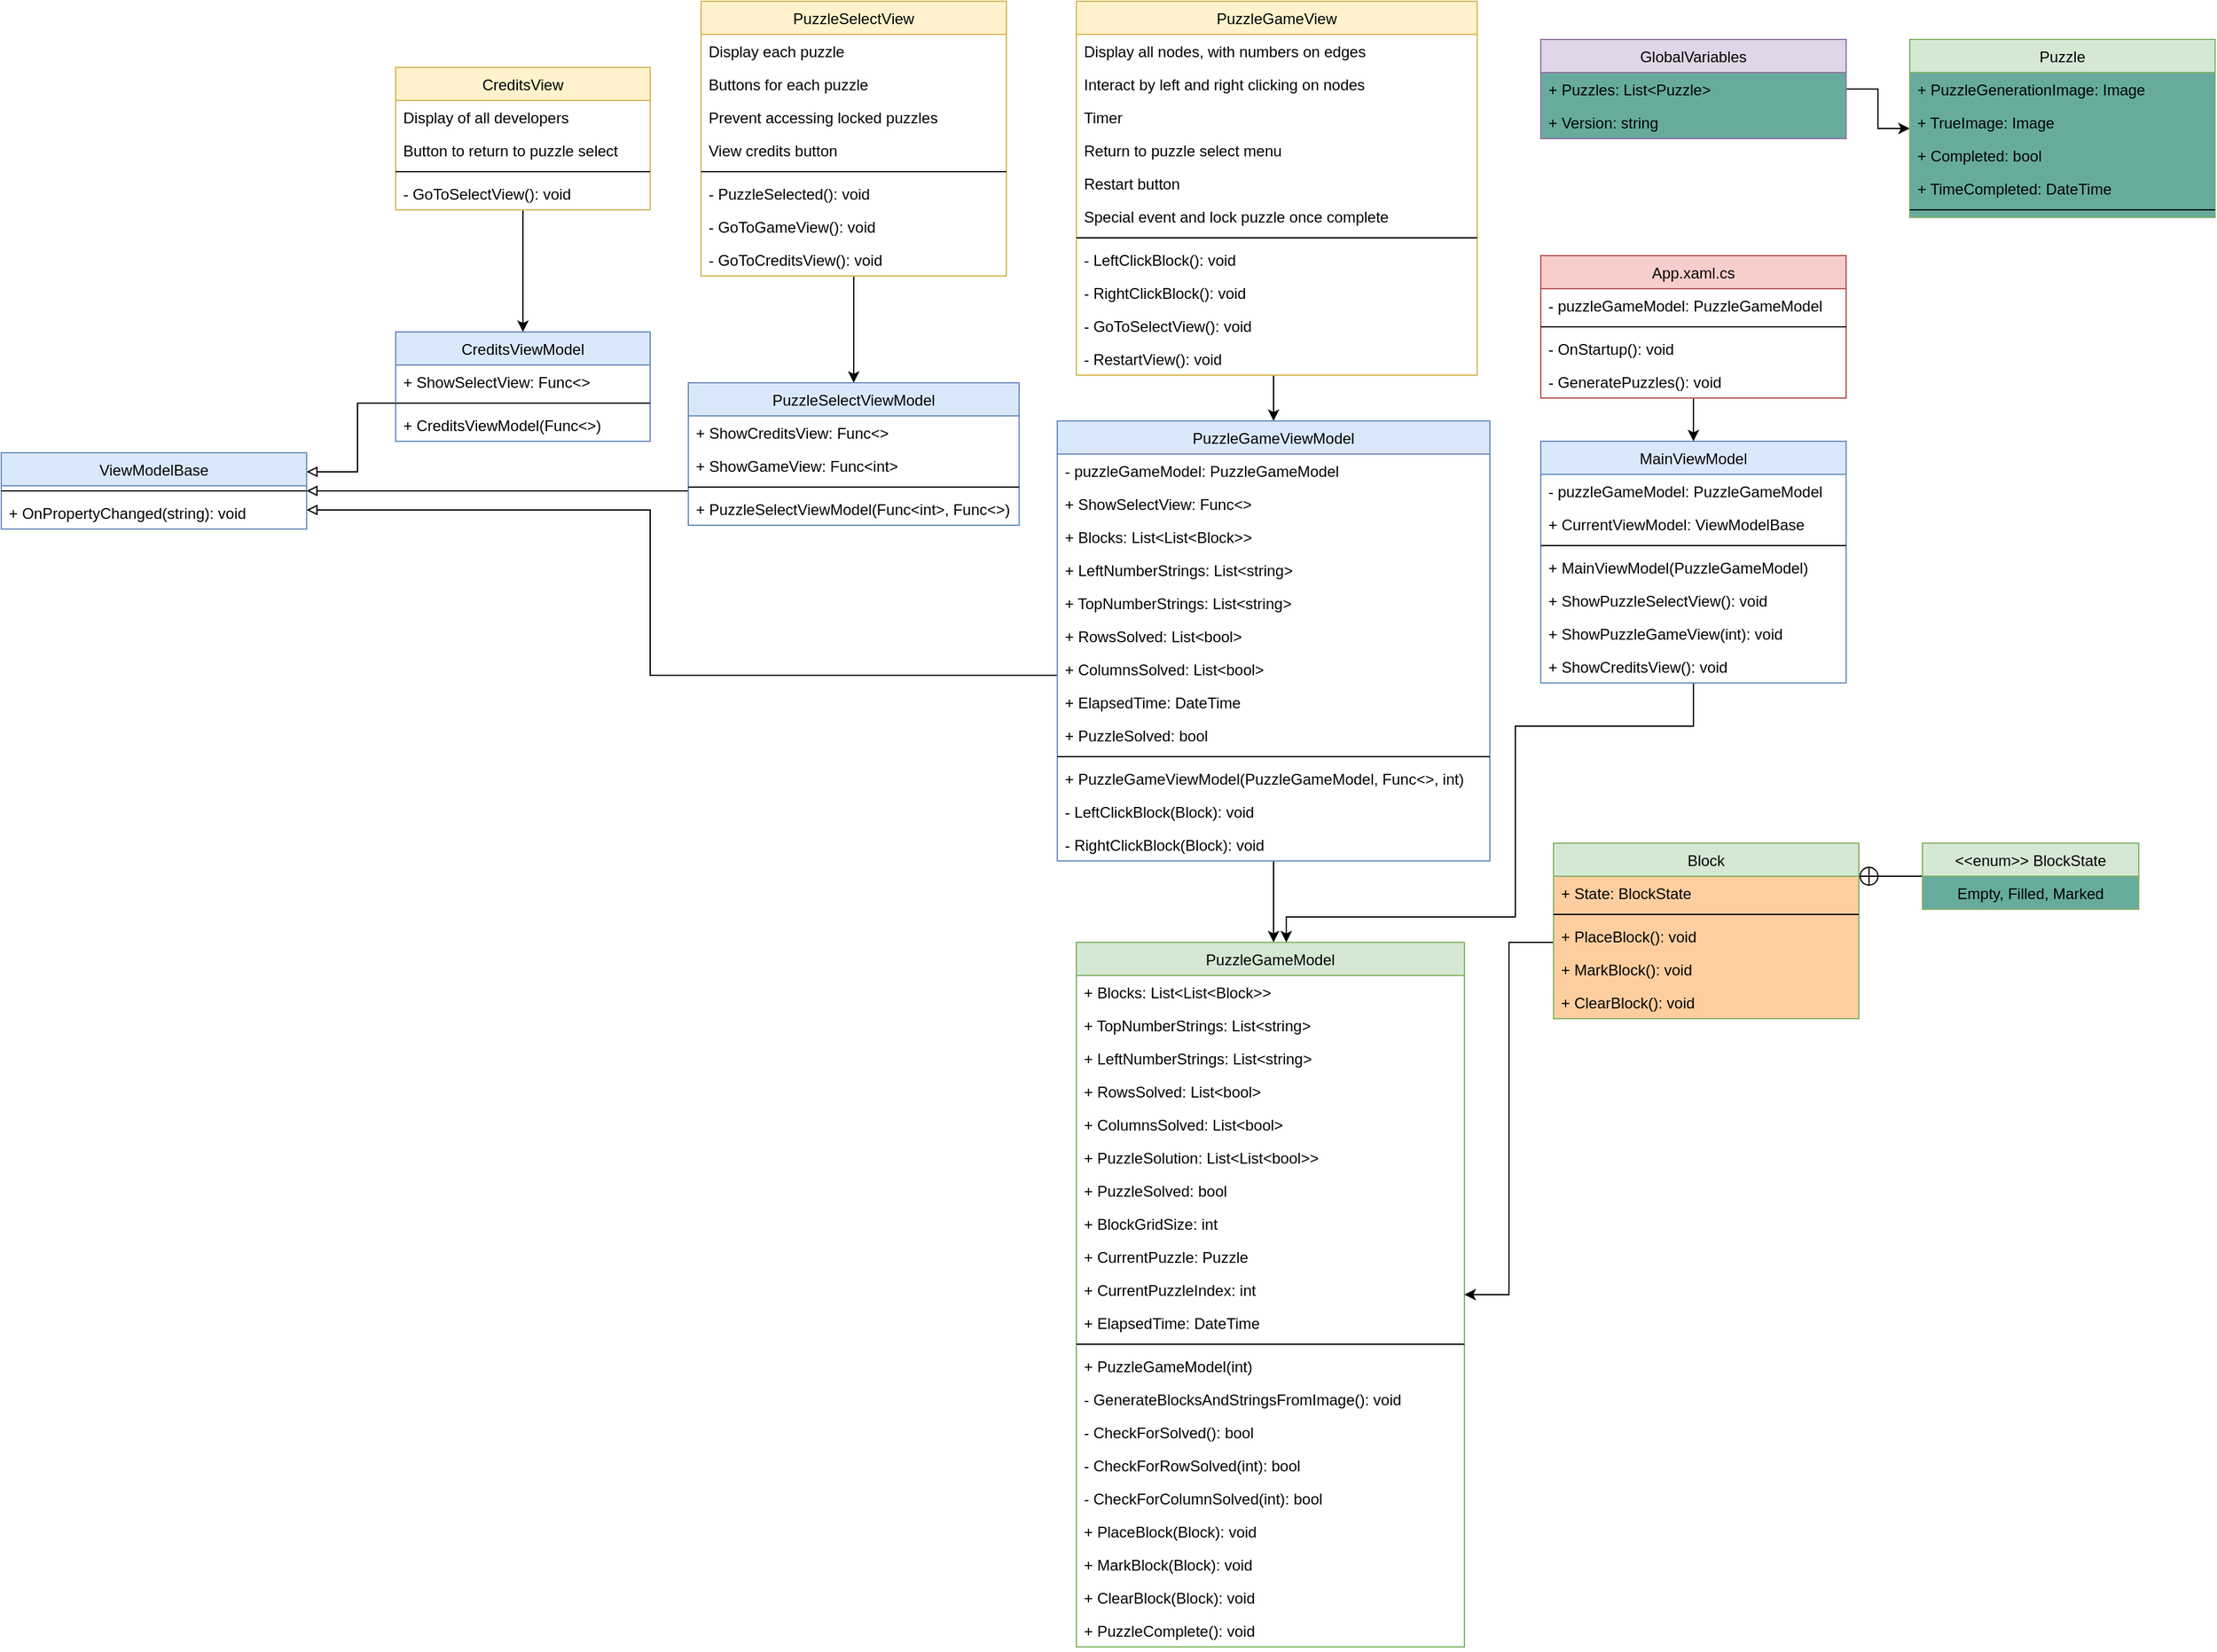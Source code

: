 <mxfile version="14.1.8" type="device"><diagram id="C5RBs43oDa-KdzZeNtuy" name="Page-1"><mxGraphModel dx="2760" dy="863" grid="1" gridSize="10" guides="1" tooltips="1" connect="1" arrows="1" fold="1" page="1" pageScale="1" pageWidth="1400" pageHeight="850" math="0" shadow="0"><root><mxCell id="WIyWlLk6GJQsqaUBKTNV-0"/><mxCell id="WIyWlLk6GJQsqaUBKTNV-1" parent="WIyWlLk6GJQsqaUBKTNV-0"/><mxCell id="A2Olrte9TeR_grcELRQv-78" style="edgeStyle=orthogonalEdgeStyle;rounded=0;orthogonalLoop=1;jettySize=auto;html=1;endArrow=classic;endFill=1;fontColor=#000000;" parent="WIyWlLk6GJQsqaUBKTNV-1" source="zkfFHV4jXpPFQw0GAbJ--17" target="A2Olrte9TeR_grcELRQv-28" edge="1"><mxGeometry relative="1" as="geometry"/></mxCell><mxCell id="zkfFHV4jXpPFQw0GAbJ--17" value="PuzzleSelectView" style="swimlane;fontStyle=0;align=center;verticalAlign=top;childLayout=stackLayout;horizontal=1;startSize=26;horizontalStack=0;resizeParent=1;resizeLast=0;collapsible=1;marginBottom=0;rounded=0;shadow=0;strokeWidth=1;fillColor=#fff2cc;strokeColor=#d6b656;swimlaneFillColor=#FFFFFF;fontColor=#000000;" parent="WIyWlLk6GJQsqaUBKTNV-1" vertex="1"><mxGeometry x="280" y="10" width="240" height="216" as="geometry"><mxRectangle x="550" y="140" width="160" height="26" as="alternateBounds"/></mxGeometry></mxCell><mxCell id="A2Olrte9TeR_grcELRQv-19" value="Display each puzzle" style="text;align=left;verticalAlign=top;spacingLeft=4;spacingRight=4;overflow=hidden;rotatable=0;points=[[0,0.5],[1,0.5]];portConstraint=eastwest;rounded=0;shadow=0;html=0;fontColor=#000000;" parent="zkfFHV4jXpPFQw0GAbJ--17" vertex="1"><mxGeometry y="26" width="240" height="26" as="geometry"/></mxCell><mxCell id="zkfFHV4jXpPFQw0GAbJ--22" value="Buttons for each puzzle" style="text;align=left;verticalAlign=top;spacingLeft=4;spacingRight=4;overflow=hidden;rotatable=0;points=[[0,0.5],[1,0.5]];portConstraint=eastwest;rounded=0;shadow=0;html=0;fontColor=#000000;" parent="zkfFHV4jXpPFQw0GAbJ--17" vertex="1"><mxGeometry y="52" width="240" height="26" as="geometry"/></mxCell><mxCell id="A2Olrte9TeR_grcELRQv-10" value="Prevent accessing locked puzzles" style="text;align=left;verticalAlign=top;spacingLeft=4;spacingRight=4;overflow=hidden;rotatable=0;points=[[0,0.5],[1,0.5]];portConstraint=eastwest;rounded=0;shadow=0;html=0;fontColor=#000000;" parent="zkfFHV4jXpPFQw0GAbJ--17" vertex="1"><mxGeometry y="78" width="240" height="26" as="geometry"/></mxCell><mxCell id="A2Olrte9TeR_grcELRQv-9" value="View credits button" style="text;align=left;verticalAlign=top;spacingLeft=4;spacingRight=4;overflow=hidden;rotatable=0;points=[[0,0.5],[1,0.5]];portConstraint=eastwest;rounded=0;shadow=0;html=0;fontColor=#000000;" parent="zkfFHV4jXpPFQw0GAbJ--17" vertex="1"><mxGeometry y="104" width="240" height="26" as="geometry"/></mxCell><mxCell id="zkfFHV4jXpPFQw0GAbJ--23" value="" style="line;html=1;strokeWidth=1;align=left;verticalAlign=middle;spacingTop=-1;spacingLeft=3;spacingRight=3;rotatable=0;labelPosition=right;points=[];portConstraint=eastwest;fontColor=#000000;" parent="zkfFHV4jXpPFQw0GAbJ--17" vertex="1"><mxGeometry y="130" width="240" height="8" as="geometry"/></mxCell><mxCell id="A2Olrte9TeR_grcELRQv-31" value="- PuzzleSelected(): void" style="text;align=left;verticalAlign=top;spacingLeft=4;spacingRight=4;overflow=hidden;rotatable=0;points=[[0,0.5],[1,0.5]];portConstraint=eastwest;rounded=0;shadow=0;html=0;fontColor=#000000;" parent="zkfFHV4jXpPFQw0GAbJ--17" vertex="1"><mxGeometry y="138" width="240" height="26" as="geometry"/></mxCell><mxCell id="FOwEq_T3VrUJt2BuHE4M-60" value="- GoToGameView(): void" style="text;align=left;verticalAlign=top;spacingLeft=4;spacingRight=4;overflow=hidden;rotatable=0;points=[[0,0.5],[1,0.5]];portConstraint=eastwest;rounded=0;shadow=0;html=0;fontColor=#000000;" vertex="1" parent="zkfFHV4jXpPFQw0GAbJ--17"><mxGeometry y="164" width="240" height="26" as="geometry"/></mxCell><mxCell id="FOwEq_T3VrUJt2BuHE4M-59" value="- GoToCreditsView(): void" style="text;align=left;verticalAlign=top;spacingLeft=4;spacingRight=4;overflow=hidden;rotatable=0;points=[[0,0.5],[1,0.5]];portConstraint=eastwest;rounded=0;shadow=0;html=0;fontColor=#000000;" vertex="1" parent="zkfFHV4jXpPFQw0GAbJ--17"><mxGeometry y="190" width="240" height="26" as="geometry"/></mxCell><mxCell id="FOwEq_T3VrUJt2BuHE4M-18" style="edgeStyle=orthogonalEdgeStyle;rounded=0;orthogonalLoop=1;jettySize=auto;html=1;entryX=1;entryY=0.25;entryDx=0;entryDy=0;endArrow=block;endFill=0;" edge="1" parent="WIyWlLk6GJQsqaUBKTNV-1" source="A2Olrte9TeR_grcELRQv-0" target="FOwEq_T3VrUJt2BuHE4M-5"><mxGeometry relative="1" as="geometry"><Array as="points"><mxPoint x="10" y="326"/><mxPoint x="10" y="380"/></Array></mxGeometry></mxCell><mxCell id="A2Olrte9TeR_grcELRQv-0" value="CreditsViewModel" style="swimlane;fontStyle=0;align=center;verticalAlign=top;childLayout=stackLayout;horizontal=1;startSize=26;horizontalStack=0;resizeParent=1;resizeLast=0;collapsible=1;marginBottom=0;rounded=0;shadow=0;strokeWidth=1;fillColor=#dae8fc;strokeColor=#6c8ebf;swimlaneFillColor=#FFFFFF;fontColor=#000000;" parent="WIyWlLk6GJQsqaUBKTNV-1" vertex="1"><mxGeometry x="40" y="270" width="200" height="86" as="geometry"><mxRectangle x="550" y="140" width="160" height="26" as="alternateBounds"/></mxGeometry></mxCell><mxCell id="FOwEq_T3VrUJt2BuHE4M-63" value="+ ShowSelectView: Func&lt;&gt;" style="text;align=left;verticalAlign=top;spacingLeft=4;spacingRight=4;overflow=hidden;rotatable=0;points=[[0,0.5],[1,0.5]];portConstraint=eastwest;rounded=0;shadow=0;html=0;fontColor=#000000;" vertex="1" parent="A2Olrte9TeR_grcELRQv-0"><mxGeometry y="26" width="200" height="26" as="geometry"/></mxCell><mxCell id="A2Olrte9TeR_grcELRQv-6" value="" style="line;html=1;strokeWidth=1;align=left;verticalAlign=middle;spacingTop=-1;spacingLeft=3;spacingRight=3;rotatable=0;labelPosition=right;points=[];portConstraint=eastwest;fontColor=#000000;" parent="A2Olrte9TeR_grcELRQv-0" vertex="1"><mxGeometry y="52" width="200" height="8" as="geometry"/></mxCell><mxCell id="FOwEq_T3VrUJt2BuHE4M-41" value="+ CreditsViewModel(Func&lt;&gt;)" style="text;align=left;verticalAlign=top;spacingLeft=4;spacingRight=4;overflow=hidden;rotatable=0;points=[[0,0.5],[1,0.5]];portConstraint=eastwest;rounded=0;shadow=0;html=0;fontColor=#000000;" vertex="1" parent="A2Olrte9TeR_grcELRQv-0"><mxGeometry y="60" width="200" height="26" as="geometry"/></mxCell><mxCell id="A2Olrte9TeR_grcELRQv-77" style="edgeStyle=orthogonalEdgeStyle;rounded=0;orthogonalLoop=1;jettySize=auto;html=1;endArrow=classic;endFill=1;fontColor=#000000;" parent="WIyWlLk6GJQsqaUBKTNV-1" source="A2Olrte9TeR_grcELRQv-12" target="A2Olrte9TeR_grcELRQv-0" edge="1"><mxGeometry relative="1" as="geometry"/></mxCell><mxCell id="A2Olrte9TeR_grcELRQv-12" value="CreditsView" style="swimlane;fontStyle=0;align=center;verticalAlign=top;childLayout=stackLayout;horizontal=1;startSize=26;horizontalStack=0;resizeParent=1;resizeLast=0;collapsible=1;marginBottom=0;rounded=0;shadow=0;strokeWidth=1;fillColor=#fff2cc;strokeColor=#d6b656;swimlaneFillColor=#FFFFFF;fontColor=#000000;" parent="WIyWlLk6GJQsqaUBKTNV-1" vertex="1"><mxGeometry x="40" y="62" width="200" height="112" as="geometry"><mxRectangle x="550" y="140" width="160" height="26" as="alternateBounds"/></mxGeometry></mxCell><mxCell id="A2Olrte9TeR_grcELRQv-18" value="Display of all developers" style="text;align=left;verticalAlign=top;spacingLeft=4;spacingRight=4;overflow=hidden;rotatable=0;points=[[0,0.5],[1,0.5]];portConstraint=eastwest;rounded=0;shadow=0;html=0;fontColor=#000000;" parent="A2Olrte9TeR_grcELRQv-12" vertex="1"><mxGeometry y="26" width="200" height="26" as="geometry"/></mxCell><mxCell id="A2Olrte9TeR_grcELRQv-13" value="Button to return to puzzle select" style="text;align=left;verticalAlign=top;spacingLeft=4;spacingRight=4;overflow=hidden;rotatable=0;points=[[0,0.5],[1,0.5]];portConstraint=eastwest;rounded=0;shadow=0;html=0;fontColor=#000000;" parent="A2Olrte9TeR_grcELRQv-12" vertex="1"><mxGeometry y="52" width="200" height="26" as="geometry"/></mxCell><mxCell id="A2Olrte9TeR_grcELRQv-17" value="" style="line;html=1;strokeWidth=1;align=left;verticalAlign=middle;spacingTop=-1;spacingLeft=3;spacingRight=3;rotatable=0;labelPosition=right;points=[];portConstraint=eastwest;fontColor=#000000;" parent="A2Olrte9TeR_grcELRQv-12" vertex="1"><mxGeometry y="78" width="200" height="8" as="geometry"/></mxCell><mxCell id="FOwEq_T3VrUJt2BuHE4M-58" value="- GoToSelectView(): void" style="text;align=left;verticalAlign=top;spacingLeft=4;spacingRight=4;overflow=hidden;rotatable=0;points=[[0,0.5],[1,0.5]];portConstraint=eastwest;rounded=0;shadow=0;html=0;fontColor=#000000;" vertex="1" parent="A2Olrte9TeR_grcELRQv-12"><mxGeometry y="86" width="200" height="26" as="geometry"/></mxCell><mxCell id="A2Olrte9TeR_grcELRQv-74" style="edgeStyle=orthogonalEdgeStyle;rounded=0;orthogonalLoop=1;jettySize=auto;html=1;endArrow=classic;endFill=1;fontColor=#000000;" parent="WIyWlLk6GJQsqaUBKTNV-1" source="A2Olrte9TeR_grcELRQv-20" target="A2Olrte9TeR_grcELRQv-34" edge="1"><mxGeometry relative="1" as="geometry"><Array as="points"><mxPoint x="730" y="320"/><mxPoint x="730" y="320"/></Array></mxGeometry></mxCell><mxCell id="A2Olrte9TeR_grcELRQv-20" value="PuzzleGameView" style="swimlane;fontStyle=0;align=center;verticalAlign=top;childLayout=stackLayout;horizontal=1;startSize=26;horizontalStack=0;resizeParent=1;resizeLast=0;collapsible=1;marginBottom=0;rounded=0;shadow=0;strokeWidth=1;fillColor=#fff2cc;strokeColor=#d6b656;swimlaneFillColor=#FFFFFF;fontColor=#000000;" parent="WIyWlLk6GJQsqaUBKTNV-1" vertex="1"><mxGeometry x="575" y="10" width="315" height="294" as="geometry"><mxRectangle x="550" y="140" width="160" height="26" as="alternateBounds"/></mxGeometry></mxCell><mxCell id="A2Olrte9TeR_grcELRQv-21" value="Display all nodes, with numbers on edges" style="text;align=left;verticalAlign=top;spacingLeft=4;spacingRight=4;overflow=hidden;rotatable=0;points=[[0,0.5],[1,0.5]];portConstraint=eastwest;rounded=0;shadow=0;html=0;fontColor=#000000;" parent="A2Olrte9TeR_grcELRQv-20" vertex="1"><mxGeometry y="26" width="315" height="26" as="geometry"/></mxCell><mxCell id="A2Olrte9TeR_grcELRQv-22" value="Interact by left and right clicking on nodes" style="text;align=left;verticalAlign=top;spacingLeft=4;spacingRight=4;overflow=hidden;rotatable=0;points=[[0,0.5],[1,0.5]];portConstraint=eastwest;rounded=0;shadow=0;html=0;fontColor=#000000;" parent="A2Olrte9TeR_grcELRQv-20" vertex="1"><mxGeometry y="52" width="315" height="26" as="geometry"/></mxCell><mxCell id="A2Olrte9TeR_grcELRQv-23" value="Timer" style="text;align=left;verticalAlign=top;spacingLeft=4;spacingRight=4;overflow=hidden;rotatable=0;points=[[0,0.5],[1,0.5]];portConstraint=eastwest;rounded=0;shadow=0;html=0;fontColor=#000000;" parent="A2Olrte9TeR_grcELRQv-20" vertex="1"><mxGeometry y="78" width="315" height="26" as="geometry"/></mxCell><mxCell id="A2Olrte9TeR_grcELRQv-24" value="Return to puzzle select menu" style="text;align=left;verticalAlign=top;spacingLeft=4;spacingRight=4;overflow=hidden;rotatable=0;points=[[0,0.5],[1,0.5]];portConstraint=eastwest;rounded=0;shadow=0;html=0;fontColor=#000000;" parent="A2Olrte9TeR_grcELRQv-20" vertex="1"><mxGeometry y="104" width="315" height="26" as="geometry"/></mxCell><mxCell id="A2Olrte9TeR_grcELRQv-25" value="Restart button" style="text;align=left;verticalAlign=top;spacingLeft=4;spacingRight=4;overflow=hidden;rotatable=0;points=[[0,0.5],[1,0.5]];portConstraint=eastwest;rounded=0;shadow=0;html=0;fontColor=#000000;" parent="A2Olrte9TeR_grcELRQv-20" vertex="1"><mxGeometry y="130" width="315" height="26" as="geometry"/></mxCell><mxCell id="A2Olrte9TeR_grcELRQv-27" value="Special event and lock puzzle once complete" style="text;align=left;verticalAlign=top;spacingLeft=4;spacingRight=4;overflow=hidden;rotatable=0;points=[[0,0.5],[1,0.5]];portConstraint=eastwest;rounded=0;shadow=0;html=0;fontColor=#000000;" parent="A2Olrte9TeR_grcELRQv-20" vertex="1"><mxGeometry y="156" width="315" height="26" as="geometry"/></mxCell><mxCell id="A2Olrte9TeR_grcELRQv-26" value="" style="line;html=1;strokeWidth=1;align=left;verticalAlign=middle;spacingTop=-1;spacingLeft=3;spacingRight=3;rotatable=0;labelPosition=right;points=[];portConstraint=eastwest;fontColor=#000000;" parent="A2Olrte9TeR_grcELRQv-20" vertex="1"><mxGeometry y="182" width="315" height="8" as="geometry"/></mxCell><mxCell id="A2Olrte9TeR_grcELRQv-47" value="- LeftClickBlock(): void" style="text;align=left;verticalAlign=top;spacingLeft=4;spacingRight=4;overflow=hidden;rotatable=0;points=[[0,0.5],[1,0.5]];portConstraint=eastwest;rounded=0;shadow=0;html=0;fontColor=#000000;" parent="A2Olrte9TeR_grcELRQv-20" vertex="1"><mxGeometry y="190" width="315" height="26" as="geometry"/></mxCell><mxCell id="A2Olrte9TeR_grcELRQv-48" value="- RightClickBlock(): void" style="text;align=left;verticalAlign=top;spacingLeft=4;spacingRight=4;overflow=hidden;rotatable=0;points=[[0,0.5],[1,0.5]];portConstraint=eastwest;rounded=0;shadow=0;html=0;fontColor=#000000;" parent="A2Olrte9TeR_grcELRQv-20" vertex="1"><mxGeometry y="216" width="315" height="26" as="geometry"/></mxCell><mxCell id="FOwEq_T3VrUJt2BuHE4M-61" value="- GoToSelectView(): void" style="text;align=left;verticalAlign=top;spacingLeft=4;spacingRight=4;overflow=hidden;rotatable=0;points=[[0,0.5],[1,0.5]];portConstraint=eastwest;rounded=0;shadow=0;html=0;fontColor=#000000;" vertex="1" parent="A2Olrte9TeR_grcELRQv-20"><mxGeometry y="242" width="315" height="26" as="geometry"/></mxCell><mxCell id="FOwEq_T3VrUJt2BuHE4M-62" value="- RestartView(): void" style="text;align=left;verticalAlign=top;spacingLeft=4;spacingRight=4;overflow=hidden;rotatable=0;points=[[0,0.5],[1,0.5]];portConstraint=eastwest;rounded=0;shadow=0;html=0;fontColor=#000000;" vertex="1" parent="A2Olrte9TeR_grcELRQv-20"><mxGeometry y="268" width="315" height="26" as="geometry"/></mxCell><mxCell id="FOwEq_T3VrUJt2BuHE4M-15" style="edgeStyle=orthogonalEdgeStyle;rounded=0;orthogonalLoop=1;jettySize=auto;html=1;endArrow=block;endFill=0;" edge="1" parent="WIyWlLk6GJQsqaUBKTNV-1" source="A2Olrte9TeR_grcELRQv-28" target="FOwEq_T3VrUJt2BuHE4M-5"><mxGeometry relative="1" as="geometry"><Array as="points"><mxPoint x="180" y="395"/><mxPoint x="180" y="395"/></Array></mxGeometry></mxCell><mxCell id="A2Olrte9TeR_grcELRQv-28" value="PuzzleSelectViewModel" style="swimlane;fontStyle=0;align=center;verticalAlign=top;childLayout=stackLayout;horizontal=1;startSize=26;horizontalStack=0;resizeParent=1;resizeLast=0;collapsible=1;marginBottom=0;rounded=0;shadow=0;strokeWidth=1;fillColor=#dae8fc;strokeColor=#6c8ebf;swimlaneFillColor=#FFFFFF;fontColor=#000000;" parent="WIyWlLk6GJQsqaUBKTNV-1" vertex="1"><mxGeometry x="270" y="310" width="260" height="112" as="geometry"><mxRectangle x="550" y="140" width="160" height="26" as="alternateBounds"/></mxGeometry></mxCell><mxCell id="FOwEq_T3VrUJt2BuHE4M-65" value="+ ShowCreditsView: Func&lt;&gt;" style="text;align=left;verticalAlign=top;spacingLeft=4;spacingRight=4;overflow=hidden;rotatable=0;points=[[0,0.5],[1,0.5]];portConstraint=eastwest;rounded=0;shadow=0;html=0;fontColor=#000000;" vertex="1" parent="A2Olrte9TeR_grcELRQv-28"><mxGeometry y="26" width="260" height="26" as="geometry"/></mxCell><mxCell id="FOwEq_T3VrUJt2BuHE4M-64" value="+ ShowGameView: Func&lt;int&gt;" style="text;align=left;verticalAlign=top;spacingLeft=4;spacingRight=4;overflow=hidden;rotatable=0;points=[[0,0.5],[1,0.5]];portConstraint=eastwest;rounded=0;shadow=0;html=0;fontColor=#000000;" vertex="1" parent="A2Olrte9TeR_grcELRQv-28"><mxGeometry y="52" width="260" height="26" as="geometry"/></mxCell><mxCell id="A2Olrte9TeR_grcELRQv-30" value="" style="line;html=1;strokeWidth=1;align=left;verticalAlign=middle;spacingTop=-1;spacingLeft=3;spacingRight=3;rotatable=0;labelPosition=right;points=[];portConstraint=eastwest;fontColor=#000000;" parent="A2Olrte9TeR_grcELRQv-28" vertex="1"><mxGeometry y="78" width="260" height="8" as="geometry"/></mxCell><mxCell id="FOwEq_T3VrUJt2BuHE4M-27" value="+ PuzzleSelectViewModel(Func&lt;int&gt;, Func&lt;&gt;)" style="text;align=left;verticalAlign=top;spacingLeft=4;spacingRight=4;overflow=hidden;rotatable=0;points=[[0,0.5],[1,0.5]];portConstraint=eastwest;rounded=0;shadow=0;html=0;fontColor=#000000;" vertex="1" parent="A2Olrte9TeR_grcELRQv-28"><mxGeometry y="86" width="260" height="26" as="geometry"/></mxCell><mxCell id="A2Olrte9TeR_grcELRQv-75" style="edgeStyle=orthogonalEdgeStyle;rounded=0;orthogonalLoop=1;jettySize=auto;html=1;endArrow=classic;endFill=1;fontColor=#000000;" parent="WIyWlLk6GJQsqaUBKTNV-1" source="A2Olrte9TeR_grcELRQv-34" target="A2Olrte9TeR_grcELRQv-41" edge="1"><mxGeometry relative="1" as="geometry"><Array as="points"><mxPoint x="728" y="640"/><mxPoint x="728" y="640"/></Array></mxGeometry></mxCell><mxCell id="FOwEq_T3VrUJt2BuHE4M-17" style="edgeStyle=orthogonalEdgeStyle;rounded=0;orthogonalLoop=1;jettySize=auto;html=1;endArrow=block;endFill=0;" edge="1" parent="WIyWlLk6GJQsqaUBKTNV-1" source="A2Olrte9TeR_grcELRQv-34" target="FOwEq_T3VrUJt2BuHE4M-5"><mxGeometry relative="1" as="geometry"><mxPoint x="190" y="420" as="targetPoint"/><Array as="points"><mxPoint x="240" y="540"/><mxPoint x="240" y="410"/></Array></mxGeometry></mxCell><mxCell id="A2Olrte9TeR_grcELRQv-34" value="PuzzleGameViewModel" style="swimlane;fontStyle=0;align=center;verticalAlign=top;childLayout=stackLayout;horizontal=1;startSize=26;horizontalStack=0;resizeParent=1;resizeLast=0;collapsible=1;marginBottom=0;rounded=0;shadow=0;strokeWidth=1;fillColor=#dae8fc;strokeColor=#6c8ebf;swimlaneFillColor=#FFFFFF;fontColor=#000000;" parent="WIyWlLk6GJQsqaUBKTNV-1" vertex="1"><mxGeometry x="560" y="340" width="340" height="346" as="geometry"><mxRectangle x="550" y="140" width="160" height="26" as="alternateBounds"/></mxGeometry></mxCell><mxCell id="FOwEq_T3VrUJt2BuHE4M-77" value="- puzzleGameModel: PuzzleGameModel" style="text;align=left;verticalAlign=top;spacingLeft=4;spacingRight=4;overflow=hidden;rotatable=0;points=[[0,0.5],[1,0.5]];portConstraint=eastwest;rounded=0;shadow=0;html=0;fontColor=#000000;" vertex="1" parent="A2Olrte9TeR_grcELRQv-34"><mxGeometry y="26" width="340" height="26" as="geometry"/></mxCell><mxCell id="FOwEq_T3VrUJt2BuHE4M-74" value="+ ShowSelectView: Func&lt;&gt;" style="text;align=left;verticalAlign=top;spacingLeft=4;spacingRight=4;overflow=hidden;rotatable=0;points=[[0,0.5],[1,0.5]];portConstraint=eastwest;rounded=0;shadow=0;html=0;fontColor=#000000;" vertex="1" parent="A2Olrte9TeR_grcELRQv-34"><mxGeometry y="52" width="340" height="26" as="geometry"/></mxCell><mxCell id="A2Olrte9TeR_grcELRQv-40" value="+ Blocks: List&lt;List&lt;Block&gt;&gt;" style="text;align=left;verticalAlign=top;spacingLeft=4;spacingRight=4;overflow=hidden;rotatable=0;points=[[0,0.5],[1,0.5]];portConstraint=eastwest;rounded=0;shadow=0;html=0;fontColor=#000000;" parent="A2Olrte9TeR_grcELRQv-34" vertex="1"><mxGeometry y="78" width="340" height="26" as="geometry"/></mxCell><mxCell id="FOwEq_T3VrUJt2BuHE4M-85" value="+ LeftNumberStrings: List&lt;string&gt;" style="text;align=left;verticalAlign=top;spacingLeft=4;spacingRight=4;overflow=hidden;rotatable=0;points=[[0,0.5],[1,0.5]];portConstraint=eastwest;rounded=0;shadow=0;html=0;fontColor=#000000;" vertex="1" parent="A2Olrte9TeR_grcELRQv-34"><mxGeometry y="104" width="340" height="26" as="geometry"/></mxCell><mxCell id="FOwEq_T3VrUJt2BuHE4M-84" value="+ TopNumberStrings: List&lt;string&gt;" style="text;align=left;verticalAlign=top;spacingLeft=4;spacingRight=4;overflow=hidden;rotatable=0;points=[[0,0.5],[1,0.5]];portConstraint=eastwest;rounded=0;shadow=0;html=0;fontColor=#000000;" vertex="1" parent="A2Olrte9TeR_grcELRQv-34"><mxGeometry y="130" width="340" height="26" as="geometry"/></mxCell><mxCell id="FOwEq_T3VrUJt2BuHE4M-88" value="+ RowsSolved: List&lt;bool&gt;" style="text;align=left;verticalAlign=top;spacingLeft=4;spacingRight=4;overflow=hidden;rotatable=0;points=[[0,0.5],[1,0.5]];portConstraint=eastwest;rounded=0;shadow=0;html=0;fontColor=#000000;" vertex="1" parent="A2Olrte9TeR_grcELRQv-34"><mxGeometry y="156" width="340" height="26" as="geometry"/></mxCell><mxCell id="FOwEq_T3VrUJt2BuHE4M-89" value="+ ColumnsSolved: List&lt;bool&gt;" style="text;align=left;verticalAlign=top;spacingLeft=4;spacingRight=4;overflow=hidden;rotatable=0;points=[[0,0.5],[1,0.5]];portConstraint=eastwest;rounded=0;shadow=0;html=0;fontColor=#000000;" vertex="1" parent="A2Olrte9TeR_grcELRQv-34"><mxGeometry y="182" width="340" height="26" as="geometry"/></mxCell><mxCell id="A2Olrte9TeR_grcELRQv-35" value="+ ElapsedTime: DateTime" style="text;align=left;verticalAlign=top;spacingLeft=4;spacingRight=4;overflow=hidden;rotatable=0;points=[[0,0.5],[1,0.5]];portConstraint=eastwest;rounded=0;shadow=0;html=0;fontColor=#000000;" parent="A2Olrte9TeR_grcELRQv-34" vertex="1"><mxGeometry y="208" width="340" height="26" as="geometry"/></mxCell><mxCell id="A2Olrte9TeR_grcELRQv-37" value="+ PuzzleSolved: bool" style="text;align=left;verticalAlign=top;spacingLeft=4;spacingRight=4;overflow=hidden;rotatable=0;points=[[0,0.5],[1,0.5]];portConstraint=eastwest;rounded=0;shadow=0;html=0;fontColor=#000000;" parent="A2Olrte9TeR_grcELRQv-34" vertex="1"><mxGeometry y="234" width="340" height="26" as="geometry"/></mxCell><mxCell id="A2Olrte9TeR_grcELRQv-38" value="" style="line;html=1;strokeWidth=1;align=left;verticalAlign=middle;spacingTop=-1;spacingLeft=3;spacingRight=3;rotatable=0;labelPosition=right;points=[];portConstraint=eastwest;fontColor=#000000;" parent="A2Olrte9TeR_grcELRQv-34" vertex="1"><mxGeometry y="260" width="340" height="8" as="geometry"/></mxCell><mxCell id="FOwEq_T3VrUJt2BuHE4M-3" value="+ PuzzleGameViewModel(PuzzleGameModel, Func&lt;&gt;, int)" style="text;align=left;verticalAlign=top;spacingLeft=4;spacingRight=4;overflow=hidden;rotatable=0;points=[[0,0.5],[1,0.5]];portConstraint=eastwest;rounded=0;shadow=0;html=0;fontColor=#000000;" vertex="1" parent="A2Olrte9TeR_grcELRQv-34"><mxGeometry y="268" width="340" height="26" as="geometry"/></mxCell><mxCell id="FOwEq_T3VrUJt2BuHE4M-31" value="- LeftClickBlock(Block): void" style="text;align=left;verticalAlign=top;spacingLeft=4;spacingRight=4;overflow=hidden;rotatable=0;points=[[0,0.5],[1,0.5]];portConstraint=eastwest;rounded=0;shadow=0;html=0;fontColor=#000000;" vertex="1" parent="A2Olrte9TeR_grcELRQv-34"><mxGeometry y="294" width="340" height="26" as="geometry"/></mxCell><mxCell id="FOwEq_T3VrUJt2BuHE4M-4" value="- RightClickBlock(Block): void" style="text;align=left;verticalAlign=top;spacingLeft=4;spacingRight=4;overflow=hidden;rotatable=0;points=[[0,0.5],[1,0.5]];portConstraint=eastwest;rounded=0;shadow=0;html=0;fontColor=#000000;" vertex="1" parent="A2Olrte9TeR_grcELRQv-34"><mxGeometry y="320" width="340" height="26" as="geometry"/></mxCell><mxCell id="A2Olrte9TeR_grcELRQv-41" value="PuzzleGameModel" style="swimlane;fontStyle=0;align=center;verticalAlign=top;childLayout=stackLayout;horizontal=1;startSize=26;horizontalStack=0;resizeParent=1;resizeLast=0;collapsible=1;marginBottom=0;rounded=0;shadow=0;strokeWidth=1;fillColor=#d5e8d4;strokeColor=#82b366;swimlaneFillColor=#FFFFFF;fontColor=#000000;" parent="WIyWlLk6GJQsqaUBKTNV-1" vertex="1"><mxGeometry x="575" y="750" width="305" height="554" as="geometry"><mxRectangle x="550" y="140" width="160" height="26" as="alternateBounds"/></mxGeometry></mxCell><mxCell id="A2Olrte9TeR_grcELRQv-42" value="+ Blocks: List&lt;List&lt;Block&gt;&gt;" style="text;align=left;verticalAlign=top;spacingLeft=4;spacingRight=4;overflow=hidden;rotatable=0;points=[[0,0.5],[1,0.5]];portConstraint=eastwest;rounded=0;shadow=0;html=0;fontColor=#000000;" parent="A2Olrte9TeR_grcELRQv-41" vertex="1"><mxGeometry y="26" width="305" height="26" as="geometry"/></mxCell><mxCell id="FOwEq_T3VrUJt2BuHE4M-87" value="+ TopNumberStrings: List&lt;string&gt;" style="text;align=left;verticalAlign=top;spacingLeft=4;spacingRight=4;overflow=hidden;rotatable=0;points=[[0,0.5],[1,0.5]];portConstraint=eastwest;rounded=0;shadow=0;html=0;fontColor=#000000;" vertex="1" parent="A2Olrte9TeR_grcELRQv-41"><mxGeometry y="52" width="305" height="26" as="geometry"/></mxCell><mxCell id="FOwEq_T3VrUJt2BuHE4M-86" value="+ LeftNumberStrings: List&lt;string&gt;" style="text;align=left;verticalAlign=top;spacingLeft=4;spacingRight=4;overflow=hidden;rotatable=0;points=[[0,0.5],[1,0.5]];portConstraint=eastwest;rounded=0;shadow=0;html=0;fontColor=#000000;" vertex="1" parent="A2Olrte9TeR_grcELRQv-41"><mxGeometry y="78" width="305" height="26" as="geometry"/></mxCell><mxCell id="FOwEq_T3VrUJt2BuHE4M-90" value="+ RowsSolved: List&lt;bool&gt;" style="text;align=left;verticalAlign=top;spacingLeft=4;spacingRight=4;overflow=hidden;rotatable=0;points=[[0,0.5],[1,0.5]];portConstraint=eastwest;rounded=0;shadow=0;html=0;fontColor=#000000;" vertex="1" parent="A2Olrte9TeR_grcELRQv-41"><mxGeometry y="104" width="305" height="26" as="geometry"/></mxCell><mxCell id="FOwEq_T3VrUJt2BuHE4M-91" value="+ ColumnsSolved: List&lt;bool&gt;" style="text;align=left;verticalAlign=top;spacingLeft=4;spacingRight=4;overflow=hidden;rotatable=0;points=[[0,0.5],[1,0.5]];portConstraint=eastwest;rounded=0;shadow=0;html=0;fontColor=#000000;" vertex="1" parent="A2Olrte9TeR_grcELRQv-41"><mxGeometry y="130" width="305" height="26" as="geometry"/></mxCell><mxCell id="A2Olrte9TeR_grcELRQv-61" value="+ PuzzleSolution: List&lt;List&lt;bool&gt;&gt;" style="text;align=left;verticalAlign=top;spacingLeft=4;spacingRight=4;overflow=hidden;rotatable=0;points=[[0,0.5],[1,0.5]];portConstraint=eastwest;rounded=0;shadow=0;html=0;fontColor=#000000;" parent="A2Olrte9TeR_grcELRQv-41" vertex="1"><mxGeometry y="156" width="305" height="26" as="geometry"/></mxCell><mxCell id="FOwEq_T3VrUJt2BuHE4M-92" value="+ PuzzleSolved: bool" style="text;align=left;verticalAlign=top;spacingLeft=4;spacingRight=4;overflow=hidden;rotatable=0;points=[[0,0.5],[1,0.5]];portConstraint=eastwest;rounded=0;shadow=0;html=0;fontColor=#000000;" vertex="1" parent="A2Olrte9TeR_grcELRQv-41"><mxGeometry y="182" width="305" height="26" as="geometry"/></mxCell><mxCell id="A2Olrte9TeR_grcELRQv-51" value="+ BlockGridSize: int" style="text;align=left;verticalAlign=top;spacingLeft=4;spacingRight=4;overflow=hidden;rotatable=0;points=[[0,0.5],[1,0.5]];portConstraint=eastwest;rounded=0;shadow=0;html=0;fontColor=#000000;" parent="A2Olrte9TeR_grcELRQv-41" vertex="1"><mxGeometry y="208" width="305" height="26" as="geometry"/></mxCell><mxCell id="FOwEq_T3VrUJt2BuHE4M-78" value="+ CurrentPuzzle: Puzzle" style="text;align=left;verticalAlign=top;spacingLeft=4;spacingRight=4;overflow=hidden;rotatable=0;points=[[0,0.5],[1,0.5]];portConstraint=eastwest;rounded=0;shadow=0;html=0;fontColor=#000000;" vertex="1" parent="A2Olrte9TeR_grcELRQv-41"><mxGeometry y="234" width="305" height="26" as="geometry"/></mxCell><mxCell id="FOwEq_T3VrUJt2BuHE4M-79" value="+ CurrentPuzzleIndex: int" style="text;align=left;verticalAlign=top;spacingLeft=4;spacingRight=4;overflow=hidden;rotatable=0;points=[[0,0.5],[1,0.5]];portConstraint=eastwest;rounded=0;shadow=0;html=0;fontColor=#000000;" vertex="1" parent="A2Olrte9TeR_grcELRQv-41"><mxGeometry y="260" width="305" height="26" as="geometry"/></mxCell><mxCell id="A2Olrte9TeR_grcELRQv-43" value="+ ElapsedTime: DateTime" style="text;align=left;verticalAlign=top;spacingLeft=4;spacingRight=4;overflow=hidden;rotatable=0;points=[[0,0.5],[1,0.5]];portConstraint=eastwest;rounded=0;shadow=0;html=0;fontColor=#000000;" parent="A2Olrte9TeR_grcELRQv-41" vertex="1"><mxGeometry y="286" width="305" height="26" as="geometry"/></mxCell><mxCell id="A2Olrte9TeR_grcELRQv-46" value="" style="line;html=1;strokeWidth=1;align=left;verticalAlign=middle;spacingTop=-1;spacingLeft=3;spacingRight=3;rotatable=0;labelPosition=right;points=[];portConstraint=eastwest;fontColor=#000000;" parent="A2Olrte9TeR_grcELRQv-41" vertex="1"><mxGeometry y="312" width="305" height="8" as="geometry"/></mxCell><mxCell id="AUk5v7FLitavYDwH9Q0L-10" value="+ PuzzleGameModel(int)" style="text;align=left;verticalAlign=top;spacingLeft=4;spacingRight=4;overflow=hidden;rotatable=0;points=[[0,0.5],[1,0.5]];portConstraint=eastwest;rounded=0;shadow=0;html=0;fontColor=#000000;" parent="A2Olrte9TeR_grcELRQv-41" vertex="1"><mxGeometry y="320" width="305" height="26" as="geometry"/></mxCell><mxCell id="A2Olrte9TeR_grcELRQv-50" value="- GenerateBlocksAndStringsFromImage(): void" style="text;align=left;verticalAlign=top;spacingLeft=4;spacingRight=4;overflow=hidden;rotatable=0;points=[[0,0.5],[1,0.5]];portConstraint=eastwest;rounded=0;shadow=0;html=0;fontColor=#000000;" parent="A2Olrte9TeR_grcELRQv-41" vertex="1"><mxGeometry y="346" width="305" height="26" as="geometry"/></mxCell><mxCell id="A2Olrte9TeR_grcELRQv-53" value="- CheckForSolved(): bool" style="text;align=left;verticalAlign=top;spacingLeft=4;spacingRight=4;overflow=hidden;rotatable=0;points=[[0,0.5],[1,0.5]];portConstraint=eastwest;rounded=0;shadow=0;html=0;fontColor=#000000;" parent="A2Olrte9TeR_grcELRQv-41" vertex="1"><mxGeometry y="372" width="305" height="26" as="geometry"/></mxCell><mxCell id="FOwEq_T3VrUJt2BuHE4M-93" value="- CheckForRowSolved(int): bool" style="text;align=left;verticalAlign=top;spacingLeft=4;spacingRight=4;overflow=hidden;rotatable=0;points=[[0,0.5],[1,0.5]];portConstraint=eastwest;rounded=0;shadow=0;html=0;fontColor=#000000;" vertex="1" parent="A2Olrte9TeR_grcELRQv-41"><mxGeometry y="398" width="305" height="26" as="geometry"/></mxCell><mxCell id="FOwEq_T3VrUJt2BuHE4M-94" value="- CheckForColumnSolved(int): bool" style="text;align=left;verticalAlign=top;spacingLeft=4;spacingRight=4;overflow=hidden;rotatable=0;points=[[0,0.5],[1,0.5]];portConstraint=eastwest;rounded=0;shadow=0;html=0;fontColor=#000000;" vertex="1" parent="A2Olrte9TeR_grcELRQv-41"><mxGeometry y="424" width="305" height="26" as="geometry"/></mxCell><mxCell id="FOwEq_T3VrUJt2BuHE4M-80" value="+ PlaceBlock(Block): void" style="text;align=left;verticalAlign=top;spacingLeft=4;spacingRight=4;overflow=hidden;rotatable=0;points=[[0,0.5],[1,0.5]];portConstraint=eastwest;rounded=0;shadow=0;html=0;fontColor=#000000;" vertex="1" parent="A2Olrte9TeR_grcELRQv-41"><mxGeometry y="450" width="305" height="26" as="geometry"/></mxCell><mxCell id="FOwEq_T3VrUJt2BuHE4M-81" value="+ MarkBlock(Block): void" style="text;align=left;verticalAlign=top;spacingLeft=4;spacingRight=4;overflow=hidden;rotatable=0;points=[[0,0.5],[1,0.5]];portConstraint=eastwest;rounded=0;shadow=0;html=0;fontColor=#000000;" vertex="1" parent="A2Olrte9TeR_grcELRQv-41"><mxGeometry y="476" width="305" height="26" as="geometry"/></mxCell><mxCell id="FOwEq_T3VrUJt2BuHE4M-82" value="+ ClearBlock(Block): void" style="text;align=left;verticalAlign=top;spacingLeft=4;spacingRight=4;overflow=hidden;rotatable=0;points=[[0,0.5],[1,0.5]];portConstraint=eastwest;rounded=0;shadow=0;html=0;fontColor=#000000;" vertex="1" parent="A2Olrte9TeR_grcELRQv-41"><mxGeometry y="502" width="305" height="26" as="geometry"/></mxCell><mxCell id="FOwEq_T3VrUJt2BuHE4M-83" value="+ PuzzleComplete(): void" style="text;align=left;verticalAlign=top;spacingLeft=4;spacingRight=4;overflow=hidden;rotatable=0;points=[[0,0.5],[1,0.5]];portConstraint=eastwest;rounded=0;shadow=0;html=0;fontColor=#000000;" vertex="1" parent="A2Olrte9TeR_grcELRQv-41"><mxGeometry y="528" width="305" height="26" as="geometry"/></mxCell><mxCell id="A2Olrte9TeR_grcELRQv-72" style="edgeStyle=orthogonalEdgeStyle;rounded=0;orthogonalLoop=1;jettySize=auto;html=1;endArrow=classic;endFill=1;fontColor=#000000;" parent="WIyWlLk6GJQsqaUBKTNV-1" source="A2Olrte9TeR_grcELRQv-54" target="A2Olrte9TeR_grcELRQv-41" edge="1"><mxGeometry relative="1" as="geometry"><Array as="points"><mxPoint x="915" y="750"/><mxPoint x="915" y="1027"/></Array></mxGeometry></mxCell><mxCell id="A2Olrte9TeR_grcELRQv-54" value="Block" style="swimlane;fontStyle=0;align=center;verticalAlign=top;childLayout=stackLayout;horizontal=1;startSize=26;horizontalStack=0;resizeParent=1;resizeLast=0;collapsible=1;marginBottom=0;rounded=0;shadow=0;strokeWidth=1;fillColor=#d5e8d4;strokeColor=#82b366;swimlaneFillColor=#FFCE9F;fontColor=#000000;" parent="WIyWlLk6GJQsqaUBKTNV-1" vertex="1"><mxGeometry x="950" y="672" width="240" height="138" as="geometry"><mxRectangle x="550" y="140" width="160" height="26" as="alternateBounds"/></mxGeometry></mxCell><mxCell id="A2Olrte9TeR_grcELRQv-62" value="+ State: BlockState" style="text;align=left;verticalAlign=top;spacingLeft=4;spacingRight=4;overflow=hidden;rotatable=0;points=[[0,0.5],[1,0.5]];portConstraint=eastwest;rounded=0;shadow=0;html=0;fontColor=#000000;" parent="A2Olrte9TeR_grcELRQv-54" vertex="1"><mxGeometry y="26" width="240" height="26" as="geometry"/></mxCell><mxCell id="A2Olrte9TeR_grcELRQv-58" value="" style="line;html=1;strokeWidth=1;align=left;verticalAlign=middle;spacingTop=-1;spacingLeft=3;spacingRight=3;rotatable=0;labelPosition=right;points=[];portConstraint=eastwest;fontColor=#000000;" parent="A2Olrte9TeR_grcELRQv-54" vertex="1"><mxGeometry y="52" width="240" height="8" as="geometry"/></mxCell><mxCell id="A2Olrte9TeR_grcELRQv-69" value="+ PlaceBlock(): void" style="text;align=left;verticalAlign=top;spacingLeft=4;spacingRight=4;overflow=hidden;rotatable=0;points=[[0,0.5],[1,0.5]];portConstraint=eastwest;rounded=0;shadow=0;html=0;fontColor=#000000;" parent="A2Olrte9TeR_grcELRQv-54" vertex="1"><mxGeometry y="60" width="240" height="26" as="geometry"/></mxCell><mxCell id="A2Olrte9TeR_grcELRQv-70" value="+ MarkBlock(): void" style="text;align=left;verticalAlign=top;spacingLeft=4;spacingRight=4;overflow=hidden;rotatable=0;points=[[0,0.5],[1,0.5]];portConstraint=eastwest;rounded=0;shadow=0;html=0;fontColor=#000000;" parent="A2Olrte9TeR_grcELRQv-54" vertex="1"><mxGeometry y="86" width="240" height="26" as="geometry"/></mxCell><mxCell id="A2Olrte9TeR_grcELRQv-71" value="+ ClearBlock(): void" style="text;align=left;verticalAlign=top;spacingLeft=4;spacingRight=4;overflow=hidden;rotatable=0;points=[[0,0.5],[1,0.5]];portConstraint=eastwest;rounded=0;shadow=0;html=0;fontColor=#000000;" parent="A2Olrte9TeR_grcELRQv-54" vertex="1"><mxGeometry y="112" width="240" height="26" as="geometry"/></mxCell><mxCell id="A2Olrte9TeR_grcELRQv-68" style="edgeStyle=orthogonalEdgeStyle;rounded=0;orthogonalLoop=1;jettySize=auto;html=1;endArrow=circlePlus;endFill=0;fontColor=#000000;" parent="WIyWlLk6GJQsqaUBKTNV-1" source="A2Olrte9TeR_grcELRQv-63" target="A2Olrte9TeR_grcELRQv-54" edge="1"><mxGeometry relative="1" as="geometry"><Array as="points"><mxPoint x="1140" y="698"/><mxPoint x="1140" y="698"/></Array></mxGeometry></mxCell><mxCell id="A2Olrte9TeR_grcELRQv-63" value="&lt;&lt;enum&gt;&gt; BlockState" style="swimlane;fontStyle=0;align=center;verticalAlign=top;childLayout=stackLayout;horizontal=1;startSize=26;horizontalStack=0;resizeParent=1;resizeLast=0;collapsible=1;marginBottom=0;rounded=0;shadow=0;strokeWidth=1;fillColor=#d5e8d4;strokeColor=#82b366;swimlaneFillColor=#67AB9F;fontColor=#000000;" parent="WIyWlLk6GJQsqaUBKTNV-1" vertex="1"><mxGeometry x="1240" y="672" width="170" height="52" as="geometry"><mxRectangle x="550" y="140" width="160" height="26" as="alternateBounds"/></mxGeometry></mxCell><mxCell id="A2Olrte9TeR_grcELRQv-64" value="Empty, Filled, Marked" style="text;align=center;verticalAlign=top;spacingLeft=4;spacingRight=4;overflow=hidden;rotatable=0;points=[[0,0.5],[1,0.5]];portConstraint=eastwest;rounded=0;shadow=0;html=0;imageAlign=center;fontColor=#000000;" parent="A2Olrte9TeR_grcELRQv-63" vertex="1"><mxGeometry y="26" width="170" height="26" as="geometry"/></mxCell><mxCell id="FOwEq_T3VrUJt2BuHE4M-23" style="edgeStyle=orthogonalEdgeStyle;rounded=0;orthogonalLoop=1;jettySize=auto;html=1;endArrow=classic;endFill=1;" edge="1" parent="WIyWlLk6GJQsqaUBKTNV-1" source="AUk5v7FLitavYDwH9Q0L-11" target="A2Olrte9TeR_grcELRQv-41"><mxGeometry relative="1" as="geometry"><Array as="points"><mxPoint x="1060" y="580"/><mxPoint x="920" y="580"/><mxPoint x="920" y="730"/><mxPoint x="740" y="730"/></Array></mxGeometry></mxCell><mxCell id="AUk5v7FLitavYDwH9Q0L-11" value="MainViewModel" style="swimlane;fontStyle=0;align=center;verticalAlign=top;childLayout=stackLayout;horizontal=1;startSize=26;horizontalStack=0;resizeParent=1;resizeLast=0;collapsible=1;marginBottom=0;rounded=0;shadow=0;strokeWidth=1;fillColor=#dae8fc;strokeColor=#6c8ebf;swimlaneFillColor=#FFFFFF;fontColor=#000000;" parent="WIyWlLk6GJQsqaUBKTNV-1" vertex="1"><mxGeometry x="940" y="356" width="240" height="190" as="geometry"><mxRectangle x="550" y="140" width="160" height="26" as="alternateBounds"/></mxGeometry></mxCell><mxCell id="FOwEq_T3VrUJt2BuHE4M-28" value="- puzzleGameModel: PuzzleGameModel" style="text;align=left;verticalAlign=top;spacingLeft=4;spacingRight=4;overflow=hidden;rotatable=0;points=[[0,0.5],[1,0.5]];portConstraint=eastwest;rounded=0;shadow=0;html=0;fontColor=#000000;" vertex="1" parent="AUk5v7FLitavYDwH9Q0L-11"><mxGeometry y="26" width="240" height="26" as="geometry"/></mxCell><mxCell id="AUk5v7FLitavYDwH9Q0L-16" value="+ CurrentViewModel: ViewModelBase" style="text;align=left;verticalAlign=top;spacingLeft=4;spacingRight=4;overflow=hidden;rotatable=0;points=[[0,0.5],[1,0.5]];portConstraint=eastwest;rounded=0;shadow=0;html=0;fontColor=#000000;" parent="AUk5v7FLitavYDwH9Q0L-11" vertex="1"><mxGeometry y="52" width="240" height="26" as="geometry"/></mxCell><mxCell id="AUk5v7FLitavYDwH9Q0L-17" value="" style="line;html=1;strokeWidth=1;align=left;verticalAlign=middle;spacingTop=-1;spacingLeft=3;spacingRight=3;rotatable=0;labelPosition=right;points=[];portConstraint=eastwest;fontColor=#000000;" parent="AUk5v7FLitavYDwH9Q0L-11" vertex="1"><mxGeometry y="78" width="240" height="8" as="geometry"/></mxCell><mxCell id="FOwEq_T3VrUJt2BuHE4M-29" value="+ MainViewModel(PuzzleGameModel)" style="text;align=left;verticalAlign=top;spacingLeft=4;spacingRight=4;overflow=hidden;rotatable=0;points=[[0,0.5],[1,0.5]];portConstraint=eastwest;rounded=0;shadow=0;html=0;fontColor=#000000;" vertex="1" parent="AUk5v7FLitavYDwH9Q0L-11"><mxGeometry y="86" width="240" height="26" as="geometry"/></mxCell><mxCell id="AUk5v7FLitavYDwH9Q0L-20" value="+ ShowPuzzleSelectView(): void" style="text;align=left;verticalAlign=top;spacingLeft=4;spacingRight=4;overflow=hidden;rotatable=0;points=[[0,0.5],[1,0.5]];portConstraint=eastwest;rounded=0;shadow=0;html=0;fontColor=#000000;" parent="AUk5v7FLitavYDwH9Q0L-11" vertex="1"><mxGeometry y="112" width="240" height="26" as="geometry"/></mxCell><mxCell id="AUk5v7FLitavYDwH9Q0L-21" value="+ ShowPuzzleGameView(int): void" style="text;align=left;verticalAlign=top;spacingLeft=4;spacingRight=4;overflow=hidden;rotatable=0;points=[[0,0.5],[1,0.5]];portConstraint=eastwest;rounded=0;shadow=0;html=0;fontColor=#000000;" parent="AUk5v7FLitavYDwH9Q0L-11" vertex="1"><mxGeometry y="138" width="240" height="26" as="geometry"/></mxCell><mxCell id="AUk5v7FLitavYDwH9Q0L-19" value="+ ShowCreditsView(): void" style="text;align=left;verticalAlign=top;spacingLeft=4;spacingRight=4;overflow=hidden;rotatable=0;points=[[0,0.5],[1,0.5]];portConstraint=eastwest;rounded=0;shadow=0;html=0;fontColor=#000000;" parent="AUk5v7FLitavYDwH9Q0L-11" vertex="1"><mxGeometry y="164" width="240" height="26" as="geometry"/></mxCell><mxCell id="FOwEq_T3VrUJt2BuHE4M-21" style="edgeStyle=orthogonalEdgeStyle;rounded=0;orthogonalLoop=1;jettySize=auto;html=1;endArrow=classic;endFill=1;" edge="1" parent="WIyWlLk6GJQsqaUBKTNV-1" source="AUk5v7FLitavYDwH9Q0L-23" target="AUk5v7FLitavYDwH9Q0L-40"><mxGeometry relative="1" as="geometry"/></mxCell><mxCell id="AUk5v7FLitavYDwH9Q0L-23" value="GlobalVariables" style="swimlane;fontStyle=0;align=center;verticalAlign=top;childLayout=stackLayout;horizontal=1;startSize=26;horizontalStack=0;resizeParent=1;resizeLast=0;collapsible=1;marginBottom=0;rounded=0;shadow=0;strokeWidth=1;fillColor=#e1d5e7;strokeColor=#9673a6;swimlaneFillColor=#67AB9F;fontColor=#000000;" parent="WIyWlLk6GJQsqaUBKTNV-1" vertex="1"><mxGeometry x="940" y="40" width="240" height="78" as="geometry"><mxRectangle x="550" y="140" width="160" height="26" as="alternateBounds"/></mxGeometry></mxCell><mxCell id="AUk5v7FLitavYDwH9Q0L-24" value="+ Puzzles: List&lt;Puzzle&gt;" style="text;align=left;verticalAlign=top;spacingLeft=4;spacingRight=4;overflow=hidden;rotatable=0;points=[[0,0.5],[1,0.5]];portConstraint=eastwest;rounded=0;shadow=0;html=0;fontColor=#000000;" parent="AUk5v7FLitavYDwH9Q0L-23" vertex="1"><mxGeometry y="26" width="240" height="26" as="geometry"/></mxCell><mxCell id="FOwEq_T3VrUJt2BuHE4M-2" value="+ Version: string" style="text;align=left;verticalAlign=top;spacingLeft=4;spacingRight=4;overflow=hidden;rotatable=0;points=[[0,0.5],[1,0.5]];portConstraint=eastwest;rounded=0;shadow=0;html=0;fontColor=#000000;" vertex="1" parent="AUk5v7FLitavYDwH9Q0L-23"><mxGeometry y="52" width="240" height="26" as="geometry"/></mxCell><mxCell id="AUk5v7FLitavYDwH9Q0L-40" value="Puzzle" style="swimlane;fontStyle=0;align=center;verticalAlign=top;childLayout=stackLayout;horizontal=1;startSize=26;horizontalStack=0;resizeParent=1;resizeLast=0;collapsible=1;marginBottom=0;rounded=0;shadow=0;strokeWidth=1;fillColor=#d5e8d4;strokeColor=#82b366;swimlaneFillColor=#67AB9F;fontColor=#000000;" parent="WIyWlLk6GJQsqaUBKTNV-1" vertex="1"><mxGeometry x="1230" y="40" width="240" height="140" as="geometry"><mxRectangle x="550" y="140" width="160" height="26" as="alternateBounds"/></mxGeometry></mxCell><mxCell id="AUk5v7FLitavYDwH9Q0L-41" value="+ PuzzleGenerationImage: Image" style="text;align=left;verticalAlign=top;spacingLeft=4;spacingRight=4;overflow=hidden;rotatable=0;points=[[0,0.5],[1,0.5]];portConstraint=eastwest;rounded=0;shadow=0;html=0;fontColor=#000000;" parent="AUk5v7FLitavYDwH9Q0L-40" vertex="1"><mxGeometry y="26" width="240" height="26" as="geometry"/></mxCell><mxCell id="AUk5v7FLitavYDwH9Q0L-46" value="+ TrueImage: Image" style="text;align=left;verticalAlign=top;spacingLeft=4;spacingRight=4;overflow=hidden;rotatable=0;points=[[0,0.5],[1,0.5]];portConstraint=eastwest;rounded=0;shadow=0;html=0;fontColor=#000000;" parent="AUk5v7FLitavYDwH9Q0L-40" vertex="1"><mxGeometry y="52" width="240" height="26" as="geometry"/></mxCell><mxCell id="FOwEq_T3VrUJt2BuHE4M-0" value="+ Completed: bool" style="text;align=left;verticalAlign=top;spacingLeft=4;spacingRight=4;overflow=hidden;rotatable=0;points=[[0,0.5],[1,0.5]];portConstraint=eastwest;rounded=0;shadow=0;html=0;fontColor=#000000;" vertex="1" parent="AUk5v7FLitavYDwH9Q0L-40"><mxGeometry y="78" width="240" height="26" as="geometry"/></mxCell><mxCell id="FOwEq_T3VrUJt2BuHE4M-1" value="+ TimeCompleted: DateTime" style="text;align=left;verticalAlign=top;spacingLeft=4;spacingRight=4;overflow=hidden;rotatable=0;points=[[0,0.5],[1,0.5]];portConstraint=eastwest;rounded=0;shadow=0;html=0;fontColor=#000000;" vertex="1" parent="AUk5v7FLitavYDwH9Q0L-40"><mxGeometry y="104" width="240" height="26" as="geometry"/></mxCell><mxCell id="AUk5v7FLitavYDwH9Q0L-42" value="" style="line;html=1;strokeWidth=1;align=left;verticalAlign=middle;spacingTop=-1;spacingLeft=3;spacingRight=3;rotatable=0;labelPosition=right;points=[];portConstraint=eastwest;fontColor=#000000;" parent="AUk5v7FLitavYDwH9Q0L-40" vertex="1"><mxGeometry y="130" width="240" height="8" as="geometry"/></mxCell><mxCell id="FOwEq_T3VrUJt2BuHE4M-5" value="ViewModelBase" style="swimlane;fontStyle=0;align=center;verticalAlign=top;childLayout=stackLayout;horizontal=1;startSize=26;horizontalStack=0;resizeParent=1;resizeLast=0;collapsible=1;marginBottom=0;rounded=0;shadow=0;strokeWidth=1;fillColor=#dae8fc;strokeColor=#6c8ebf;swimlaneFillColor=#FFFFFF;fontColor=#000000;" vertex="1" parent="WIyWlLk6GJQsqaUBKTNV-1"><mxGeometry x="-270" y="365" width="240" height="60" as="geometry"><mxRectangle x="550" y="140" width="160" height="26" as="alternateBounds"/></mxGeometry></mxCell><mxCell id="FOwEq_T3VrUJt2BuHE4M-11" value="" style="line;html=1;strokeWidth=1;align=left;verticalAlign=middle;spacingTop=-1;spacingLeft=3;spacingRight=3;rotatable=0;labelPosition=right;points=[];portConstraint=eastwest;fontColor=#000000;" vertex="1" parent="FOwEq_T3VrUJt2BuHE4M-5"><mxGeometry y="26" width="240" height="8" as="geometry"/></mxCell><mxCell id="FOwEq_T3VrUJt2BuHE4M-12" value="+ OnPropertyChanged(string): void" style="text;align=left;verticalAlign=top;spacingLeft=4;spacingRight=4;overflow=hidden;rotatable=0;points=[[0,0.5],[1,0.5]];portConstraint=eastwest;rounded=0;shadow=0;html=0;fontColor=#000000;" vertex="1" parent="FOwEq_T3VrUJt2BuHE4M-5"><mxGeometry y="34" width="240" height="26" as="geometry"/></mxCell><mxCell id="FOwEq_T3VrUJt2BuHE4M-57" style="edgeStyle=orthogonalEdgeStyle;rounded=0;orthogonalLoop=1;jettySize=auto;html=1;endArrow=classic;endFill=1;fontColor=#000000;" edge="1" parent="WIyWlLk6GJQsqaUBKTNV-1" source="FOwEq_T3VrUJt2BuHE4M-48" target="AUk5v7FLitavYDwH9Q0L-11"><mxGeometry relative="1" as="geometry"/></mxCell><mxCell id="FOwEq_T3VrUJt2BuHE4M-48" value="App.xaml.cs" style="swimlane;fontStyle=0;align=center;verticalAlign=top;childLayout=stackLayout;horizontal=1;startSize=26;horizontalStack=0;resizeParent=1;resizeLast=0;collapsible=1;marginBottom=0;rounded=0;shadow=0;strokeWidth=1;fillColor=#f8cecc;strokeColor=#b85450;swimlaneFillColor=#FFFFFF;fontColor=#000000;" vertex="1" parent="WIyWlLk6GJQsqaUBKTNV-1"><mxGeometry x="940" y="210" width="240" height="112" as="geometry"><mxRectangle x="550" y="140" width="160" height="26" as="alternateBounds"/></mxGeometry></mxCell><mxCell id="FOwEq_T3VrUJt2BuHE4M-54" value="- puzzleGameModel: PuzzleGameModel" style="text;align=left;verticalAlign=top;spacingLeft=4;spacingRight=4;overflow=hidden;rotatable=0;points=[[0,0.5],[1,0.5]];portConstraint=eastwest;rounded=0;shadow=0;html=0;fontColor=#000000;" vertex="1" parent="FOwEq_T3VrUJt2BuHE4M-48"><mxGeometry y="26" width="240" height="26" as="geometry"/></mxCell><mxCell id="FOwEq_T3VrUJt2BuHE4M-53" value="" style="line;html=1;strokeWidth=1;align=left;verticalAlign=middle;spacingTop=-1;spacingLeft=3;spacingRight=3;rotatable=0;labelPosition=right;points=[];portConstraint=eastwest;fontColor=#000000;" vertex="1" parent="FOwEq_T3VrUJt2BuHE4M-48"><mxGeometry y="52" width="240" height="8" as="geometry"/></mxCell><mxCell id="FOwEq_T3VrUJt2BuHE4M-55" value="- OnStartup(): void" style="text;align=left;verticalAlign=top;spacingLeft=4;spacingRight=4;overflow=hidden;rotatable=0;points=[[0,0.5],[1,0.5]];portConstraint=eastwest;rounded=0;shadow=0;html=0;fontColor=#000000;" vertex="1" parent="FOwEq_T3VrUJt2BuHE4M-48"><mxGeometry y="60" width="240" height="26" as="geometry"/></mxCell><mxCell id="FOwEq_T3VrUJt2BuHE4M-96" value="- GeneratePuzzles(): void" style="text;align=left;verticalAlign=top;spacingLeft=4;spacingRight=4;overflow=hidden;rotatable=0;points=[[0,0.5],[1,0.5]];portConstraint=eastwest;rounded=0;shadow=0;html=0;fontColor=#000000;" vertex="1" parent="FOwEq_T3VrUJt2BuHE4M-48"><mxGeometry y="86" width="240" height="26" as="geometry"/></mxCell></root></mxGraphModel></diagram></mxfile>